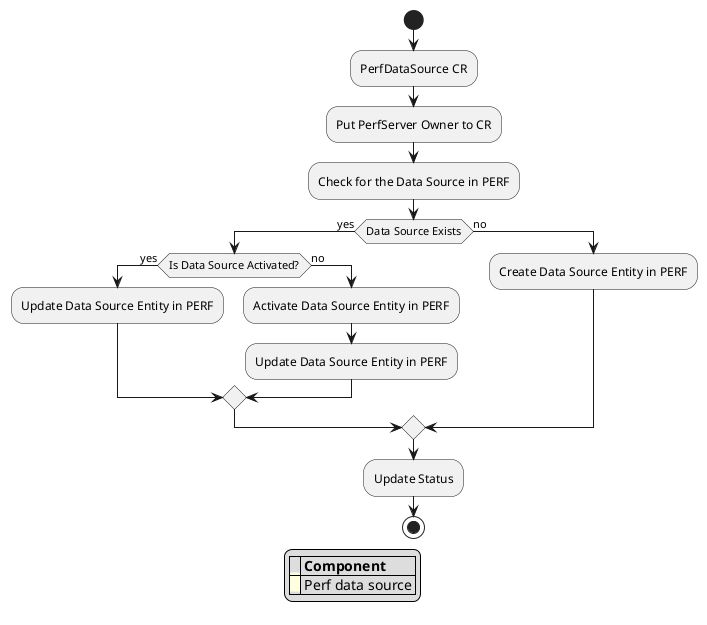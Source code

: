 @startuml
start
:PerfDataSource CR;
:Put PerfServer Owner to CR;
:Check for the Data Source in PERF;
if (Data Source Exists) then (yes)
    if (Is Data Source Activated?) then (yes)
        :Update Data Source Entity in PERF;
    else (no)
        :Activate Data Source Entity in PERF;
        :Update Data Source Entity in PERF;
    endif
else (no)
    :Create Data Source Entity in PERF;
endif
:Update Status;
stop

legend
|= |= Component |
|<back:#lightyellow>   </back>| Perf data source |
endlegend
@enduml